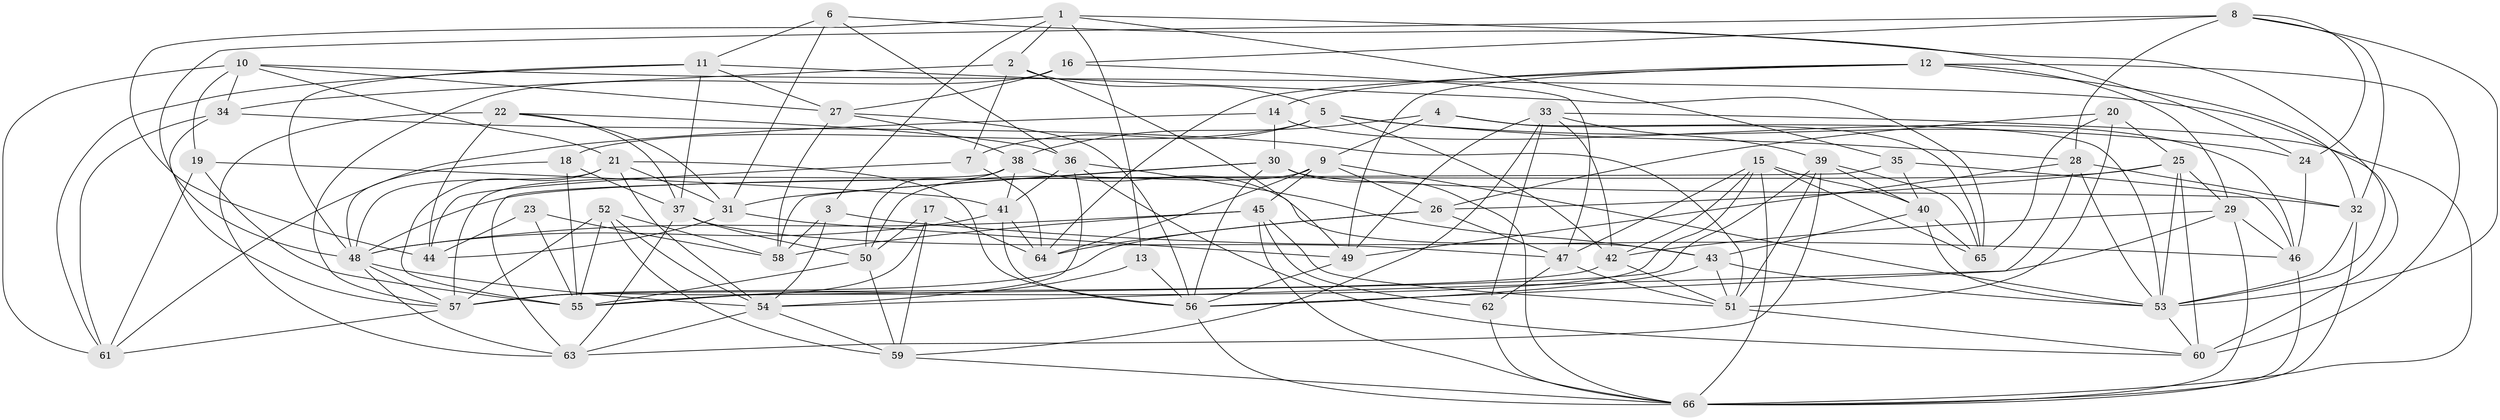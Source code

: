 // original degree distribution, {4: 1.0}
// Generated by graph-tools (version 1.1) at 2025/50/03/09/25 03:50:56]
// undirected, 66 vertices, 192 edges
graph export_dot {
graph [start="1"]
  node [color=gray90,style=filled];
  1;
  2;
  3;
  4;
  5;
  6;
  7;
  8;
  9;
  10;
  11;
  12;
  13;
  14;
  15;
  16;
  17;
  18;
  19;
  20;
  21;
  22;
  23;
  24;
  25;
  26;
  27;
  28;
  29;
  30;
  31;
  32;
  33;
  34;
  35;
  36;
  37;
  38;
  39;
  40;
  41;
  42;
  43;
  44;
  45;
  46;
  47;
  48;
  49;
  50;
  51;
  52;
  53;
  54;
  55;
  56;
  57;
  58;
  59;
  60;
  61;
  62;
  63;
  64;
  65;
  66;
  1 -- 2 [weight=1.0];
  1 -- 3 [weight=1.0];
  1 -- 13 [weight=1.0];
  1 -- 24 [weight=1.0];
  1 -- 35 [weight=1.0];
  1 -- 44 [weight=1.0];
  2 -- 5 [weight=1.0];
  2 -- 7 [weight=1.0];
  2 -- 34 [weight=2.0];
  2 -- 49 [weight=1.0];
  3 -- 46 [weight=1.0];
  3 -- 54 [weight=1.0];
  3 -- 58 [weight=1.0];
  4 -- 9 [weight=1.0];
  4 -- 38 [weight=1.0];
  4 -- 53 [weight=1.0];
  4 -- 65 [weight=1.0];
  5 -- 7 [weight=1.0];
  5 -- 18 [weight=1.0];
  5 -- 24 [weight=1.0];
  5 -- 28 [weight=1.0];
  5 -- 42 [weight=1.0];
  6 -- 11 [weight=1.0];
  6 -- 31 [weight=1.0];
  6 -- 36 [weight=1.0];
  6 -- 53 [weight=1.0];
  7 -- 44 [weight=1.0];
  7 -- 64 [weight=1.0];
  8 -- 16 [weight=1.0];
  8 -- 24 [weight=1.0];
  8 -- 28 [weight=1.0];
  8 -- 32 [weight=1.0];
  8 -- 48 [weight=1.0];
  8 -- 53 [weight=1.0];
  9 -- 26 [weight=1.0];
  9 -- 45 [weight=1.0];
  9 -- 50 [weight=1.0];
  9 -- 53 [weight=1.0];
  9 -- 64 [weight=1.0];
  10 -- 19 [weight=1.0];
  10 -- 21 [weight=1.0];
  10 -- 27 [weight=1.0];
  10 -- 34 [weight=1.0];
  10 -- 60 [weight=1.0];
  10 -- 61 [weight=1.0];
  11 -- 27 [weight=1.0];
  11 -- 37 [weight=1.0];
  11 -- 48 [weight=1.0];
  11 -- 61 [weight=1.0];
  11 -- 65 [weight=1.0];
  12 -- 14 [weight=1.0];
  12 -- 29 [weight=1.0];
  12 -- 32 [weight=1.0];
  12 -- 49 [weight=1.0];
  12 -- 60 [weight=1.0];
  12 -- 64 [weight=1.0];
  13 -- 55 [weight=1.0];
  13 -- 56 [weight=2.0];
  14 -- 30 [weight=1.0];
  14 -- 46 [weight=1.0];
  14 -- 61 [weight=1.0];
  15 -- 40 [weight=1.0];
  15 -- 42 [weight=1.0];
  15 -- 47 [weight=1.0];
  15 -- 55 [weight=1.0];
  15 -- 65 [weight=1.0];
  15 -- 66 [weight=1.0];
  16 -- 27 [weight=1.0];
  16 -- 47 [weight=1.0];
  16 -- 57 [weight=1.0];
  17 -- 50 [weight=1.0];
  17 -- 57 [weight=1.0];
  17 -- 59 [weight=1.0];
  17 -- 64 [weight=1.0];
  18 -- 37 [weight=1.0];
  18 -- 48 [weight=1.0];
  18 -- 55 [weight=1.0];
  19 -- 41 [weight=1.0];
  19 -- 55 [weight=1.0];
  19 -- 61 [weight=1.0];
  20 -- 25 [weight=1.0];
  20 -- 26 [weight=1.0];
  20 -- 51 [weight=1.0];
  20 -- 65 [weight=1.0];
  21 -- 31 [weight=1.0];
  21 -- 48 [weight=1.0];
  21 -- 54 [weight=1.0];
  21 -- 55 [weight=1.0];
  21 -- 56 [weight=1.0];
  22 -- 31 [weight=1.0];
  22 -- 36 [weight=1.0];
  22 -- 37 [weight=1.0];
  22 -- 44 [weight=2.0];
  22 -- 63 [weight=1.0];
  23 -- 44 [weight=1.0];
  23 -- 55 [weight=2.0];
  23 -- 58 [weight=1.0];
  24 -- 46 [weight=1.0];
  25 -- 26 [weight=1.0];
  25 -- 29 [weight=1.0];
  25 -- 48 [weight=1.0];
  25 -- 53 [weight=1.0];
  25 -- 60 [weight=1.0];
  26 -- 47 [weight=1.0];
  26 -- 57 [weight=1.0];
  26 -- 64 [weight=1.0];
  27 -- 38 [weight=1.0];
  27 -- 56 [weight=1.0];
  27 -- 58 [weight=1.0];
  28 -- 32 [weight=1.0];
  28 -- 49 [weight=1.0];
  28 -- 53 [weight=1.0];
  28 -- 56 [weight=1.0];
  29 -- 42 [weight=1.0];
  29 -- 46 [weight=1.0];
  29 -- 54 [weight=1.0];
  29 -- 66 [weight=1.0];
  30 -- 31 [weight=1.0];
  30 -- 32 [weight=1.0];
  30 -- 56 [weight=1.0];
  30 -- 58 [weight=1.0];
  30 -- 66 [weight=1.0];
  31 -- 44 [weight=1.0];
  31 -- 49 [weight=1.0];
  32 -- 53 [weight=1.0];
  32 -- 66 [weight=1.0];
  33 -- 39 [weight=1.0];
  33 -- 42 [weight=1.0];
  33 -- 49 [weight=1.0];
  33 -- 59 [weight=1.0];
  33 -- 62 [weight=1.0];
  33 -- 66 [weight=1.0];
  34 -- 51 [weight=1.0];
  34 -- 57 [weight=1.0];
  34 -- 61 [weight=1.0];
  35 -- 40 [weight=1.0];
  35 -- 46 [weight=1.0];
  35 -- 63 [weight=1.0];
  36 -- 41 [weight=1.0];
  36 -- 43 [weight=1.0];
  36 -- 54 [weight=1.0];
  36 -- 60 [weight=1.0];
  37 -- 47 [weight=1.0];
  37 -- 50 [weight=1.0];
  37 -- 63 [weight=1.0];
  38 -- 41 [weight=1.0];
  38 -- 43 [weight=1.0];
  38 -- 50 [weight=1.0];
  38 -- 57 [weight=1.0];
  39 -- 40 [weight=1.0];
  39 -- 51 [weight=1.0];
  39 -- 55 [weight=1.0];
  39 -- 63 [weight=1.0];
  39 -- 65 [weight=1.0];
  40 -- 43 [weight=1.0];
  40 -- 53 [weight=1.0];
  40 -- 65 [weight=1.0];
  41 -- 48 [weight=1.0];
  41 -- 56 [weight=1.0];
  41 -- 64 [weight=1.0];
  42 -- 51 [weight=1.0];
  42 -- 57 [weight=1.0];
  43 -- 51 [weight=1.0];
  43 -- 53 [weight=1.0];
  43 -- 56 [weight=1.0];
  45 -- 48 [weight=1.0];
  45 -- 51 [weight=1.0];
  45 -- 58 [weight=1.0];
  45 -- 62 [weight=1.0];
  45 -- 66 [weight=1.0];
  46 -- 66 [weight=1.0];
  47 -- 51 [weight=1.0];
  47 -- 62 [weight=1.0];
  48 -- 54 [weight=1.0];
  48 -- 57 [weight=1.0];
  48 -- 63 [weight=1.0];
  49 -- 56 [weight=1.0];
  50 -- 55 [weight=1.0];
  50 -- 59 [weight=1.0];
  51 -- 60 [weight=1.0];
  52 -- 54 [weight=1.0];
  52 -- 55 [weight=1.0];
  52 -- 57 [weight=2.0];
  52 -- 58 [weight=1.0];
  52 -- 59 [weight=1.0];
  53 -- 60 [weight=1.0];
  54 -- 59 [weight=1.0];
  54 -- 63 [weight=1.0];
  56 -- 66 [weight=1.0];
  57 -- 61 [weight=1.0];
  59 -- 66 [weight=1.0];
  62 -- 66 [weight=1.0];
}
